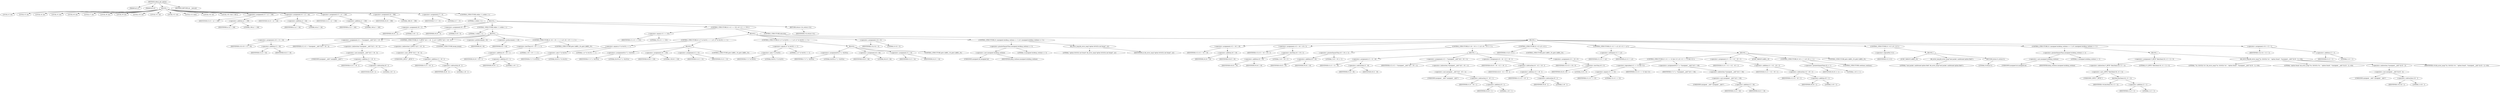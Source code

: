 digraph udhcp_get_option {  
"1000115" [label = "(METHOD,udhcp_get_option)" ]
"1000116" [label = "(PARAM,int a1)" ]
"1000117" [label = "(PARAM,int a2)" ]
"1000118" [label = "(BLOCK,,)" ]
"1000119" [label = "(LOCAL,v2: int)" ]
"1000120" [label = "(LOCAL,v3: int)" ]
"1000121" [label = "(LOCAL,v4: int)" ]
"1000122" [label = "(LOCAL,v5: int)" ]
"1000123" [label = "(LOCAL,v6: int)" ]
"1000124" [label = "(LOCAL,v7: int)" ]
"1000125" [label = "(LOCAL,v8: int)" ]
"1000126" [label = "(LOCAL,v9: int)" ]
"1000127" [label = "(LOCAL,v10: int)" ]
"1000128" [label = "(LOCAL,v11: int)" ]
"1000129" [label = "(LOCAL,v12: int)" ]
"1000130" [label = "(LOCAL,v13: bool)" ]
"1000131" [label = "(LOCAL,v14: int)" ]
"1000132" [label = "(LOCAL,v16: char [ 546 ])" ]
"1000133" [label = "(<operator>.assignment,v3 = a1 + 108)" ]
"1000134" [label = "(IDENTIFIER,v3,v3 = a1 + 108)" ]
"1000135" [label = "(<operator>.addition,a1 + 108)" ]
"1000136" [label = "(IDENTIFIER,a1,a1 + 108)" ]
"1000137" [label = "(LITERAL,108,a1 + 108)" ]
"1000138" [label = "(<operator>.assignment,v4 = a1 + 44)" ]
"1000139" [label = "(IDENTIFIER,v4,v4 = a1 + 44)" ]
"1000140" [label = "(<operator>.addition,a1 + 44)" ]
"1000141" [label = "(IDENTIFIER,a1,a1 + 44)" ]
"1000142" [label = "(LITERAL,44,a1 + 44)" ]
"1000143" [label = "(<operator>.assignment,v5 = a1 + 240)" ]
"1000144" [label = "(IDENTIFIER,v5,v5 = a1 + 240)" ]
"1000145" [label = "(<operator>.addition,a1 + 240)" ]
"1000146" [label = "(IDENTIFIER,a1,a1 + 240)" ]
"1000147" [label = "(LITERAL,240,a1 + 240)" ]
"1000148" [label = "(<operator>.assignment,v6 = 388)" ]
"1000149" [label = "(IDENTIFIER,v6,v6 = 388)" ]
"1000150" [label = "(LITERAL,388,v6 = 388)" ]
"1000151" [label = "(<operator>.assignment,v7 = 0)" ]
"1000152" [label = "(IDENTIFIER,v7,v7 = 0)" ]
"1000153" [label = "(LITERAL,0,v7 = 0)" ]
"1000154" [label = "(CONTROL_STRUCTURE,while ( 2 ),while ( 2 ))" ]
"1000155" [label = "(LITERAL,2,while ( 2 ))" ]
"1000156" [label = "(BLOCK,,)" ]
"1000157" [label = "(<operator>.assignment,v8 = 2)" ]
"1000158" [label = "(IDENTIFIER,v8,v8 = 2)" ]
"1000159" [label = "(LITERAL,2,v8 = 2)" ]
"1000160" [label = "(<operator>.assignment,v9 = 0)" ]
"1000161" [label = "(IDENTIFIER,v9,v9 = 0)" ]
"1000162" [label = "(LITERAL,0,v9 = 0)" ]
"1000163" [label = "(CONTROL_STRUCTURE,while ( 1 ),while ( 1 ))" ]
"1000164" [label = "(LITERAL,1,while ( 1 ))" ]
"1000165" [label = "(BLOCK,,)" ]
"1000166" [label = "(<operator>.assignment,v10 = v5 + v8)" ]
"1000167" [label = "(IDENTIFIER,v10,v10 = v5 + v8)" ]
"1000168" [label = "(<operator>.addition,v5 + v8)" ]
"1000169" [label = "(IDENTIFIER,v5,v5 + v8)" ]
"1000170" [label = "(IDENTIFIER,v8,v5 + v8)" ]
"1000171" [label = "(<operator>.assignment,v11 = *(unsigned __int8 *)(v5 + v8 - 2))" ]
"1000172" [label = "(IDENTIFIER,v11,v11 = *(unsigned __int8 *)(v5 + v8 - 2))" ]
"1000173" [label = "(<operator>.indirection,*(unsigned __int8 *)(v5 + v8 - 2))" ]
"1000174" [label = "(<operator>.cast,(unsigned __int8 *)(v5 + v8 - 2))" ]
"1000175" [label = "(UNKNOWN,unsigned __int8 *,unsigned __int8 *)" ]
"1000176" [label = "(<operator>.addition,v5 + v8 - 2)" ]
"1000177" [label = "(IDENTIFIER,v5,v5 + v8 - 2)" ]
"1000178" [label = "(<operator>.subtraction,v8 - 2)" ]
"1000179" [label = "(IDENTIFIER,v8,v8 - 2)" ]
"1000180" [label = "(LITERAL,2,v8 - 2)" ]
"1000181" [label = "(CONTROL_STRUCTURE,if ( *(_BYTE *)(v5 + v8 - 2) ),if ( *(_BYTE *)(v5 + v8 - 2) ))" ]
"1000182" [label = "(<operator>.indirection,*(_BYTE *)(v5 + v8 - 2))" ]
"1000183" [label = "(<operator>.cast,(_BYTE *)(v5 + v8 - 2))" ]
"1000184" [label = "(UNKNOWN,_BYTE *,_BYTE *)" ]
"1000185" [label = "(<operator>.addition,v5 + v8 - 2)" ]
"1000186" [label = "(IDENTIFIER,v5,v5 + v8 - 2)" ]
"1000187" [label = "(<operator>.subtraction,v8 - 2)" ]
"1000188" [label = "(IDENTIFIER,v8,v8 - 2)" ]
"1000189" [label = "(LITERAL,2,v8 - 2)" ]
"1000190" [label = "(CONTROL_STRUCTURE,break;,break;)" ]
"1000191" [label = "(<operator>.preDecrement,--v9)" ]
"1000192" [label = "(IDENTIFIER,v9,--v9)" ]
"1000193" [label = "(<operator>.preIncrement,++v8)" ]
"1000194" [label = "(IDENTIFIER,v8,++v8)" ]
"1000195" [label = "(CONTROL_STRUCTURE,if ( v6 + v9 + 1 < 2 ),if ( v6 + v9 + 1 < 2 ))" ]
"1000196" [label = "(<operator>.lessThan,v6 + v9 + 1 < 2)" ]
"1000197" [label = "(<operator>.addition,v6 + v9 + 1)" ]
"1000198" [label = "(IDENTIFIER,v6,v6 + v9 + 1)" ]
"1000199" [label = "(<operator>.addition,v9 + 1)" ]
"1000200" [label = "(IDENTIFIER,v9,v9 + 1)" ]
"1000201" [label = "(LITERAL,1,v9 + 1)" ]
"1000202" [label = "(LITERAL,2,v6 + v9 + 1 < 2)" ]
"1000203" [label = "(CONTROL_STRUCTURE,goto LABEL_20;,goto LABEL_20;)" ]
"1000204" [label = "(CONTROL_STRUCTURE,if ( v11 == 255 ),if ( v11 == 255 ))" ]
"1000205" [label = "(<operator>.equals,v11 == 255)" ]
"1000206" [label = "(IDENTIFIER,v11,v11 == 255)" ]
"1000207" [label = "(LITERAL,255,v11 == 255)" ]
"1000208" [label = "(BLOCK,,)" ]
"1000209" [label = "(CONTROL_STRUCTURE,if ( (v7 & 0x101) == 1 ),if ( (v7 & 0x101) == 1 ))" ]
"1000210" [label = "(<operator>.equals,(v7 & 0x101) == 1)" ]
"1000211" [label = "(<operator>.and,v7 & 0x101)" ]
"1000212" [label = "(IDENTIFIER,v7,v7 & 0x101)" ]
"1000213" [label = "(LITERAL,0x101,v7 & 0x101)" ]
"1000214" [label = "(LITERAL,1,(v7 & 0x101) == 1)" ]
"1000215" [label = "(BLOCK,,)" ]
"1000216" [label = "(<operators>.assignmentOr,v7 |= 0x101u)" ]
"1000217" [label = "(IDENTIFIER,v7,v7 |= 0x101u)" ]
"1000218" [label = "(LITERAL,0x101u,v7 |= 0x101u)" ]
"1000219" [label = "(<operator>.assignment,v6 = 128)" ]
"1000220" [label = "(IDENTIFIER,v6,v6 = 128)" ]
"1000221" [label = "(LITERAL,128,v6 = 128)" ]
"1000222" [label = "(<operator>.assignment,v5 = v3)" ]
"1000223" [label = "(IDENTIFIER,v5,v5 = v3)" ]
"1000224" [label = "(IDENTIFIER,v3,v5 = v3)" ]
"1000225" [label = "(CONTROL_STRUCTURE,goto LABEL_19;,goto LABEL_19;)" ]
"1000226" [label = "(CONTROL_STRUCTURE,if ( (v7 & 0x202) == 2 ),if ( (v7 & 0x202) == 2 ))" ]
"1000227" [label = "(<operator>.equals,(v7 & 0x202) == 2)" ]
"1000228" [label = "(<operator>.and,v7 & 0x202)" ]
"1000229" [label = "(IDENTIFIER,v7,v7 & 0x202)" ]
"1000230" [label = "(LITERAL,0x202,v7 & 0x202)" ]
"1000231" [label = "(LITERAL,2,(v7 & 0x202) == 2)" ]
"1000232" [label = "(BLOCK,,)" ]
"1000233" [label = "(<operators>.assignmentOr,v7 |= 0x202u)" ]
"1000234" [label = "(IDENTIFIER,v7,v7 |= 0x202u)" ]
"1000235" [label = "(LITERAL,0x202u,v7 |= 0x202u)" ]
"1000236" [label = "(<operator>.assignment,v6 = 64)" ]
"1000237" [label = "(IDENTIFIER,v6,v6 = 64)" ]
"1000238" [label = "(LITERAL,64,v6 = 64)" ]
"1000239" [label = "(<operator>.assignment,v5 = v4)" ]
"1000240" [label = "(IDENTIFIER,v5,v5 = v4)" ]
"1000241" [label = "(IDENTIFIER,v4,v5 = v4)" ]
"1000242" [label = "(CONTROL_STRUCTURE,goto LABEL_19;,goto LABEL_19;)" ]
"1000243" [label = "(<operator>.assignment,v14 = 0)" ]
"1000244" [label = "(IDENTIFIER,v14,v14 = 0)" ]
"1000245" [label = "(LITERAL,0,v14 = 0)" ]
"1000246" [label = "(CONTROL_STRUCTURE,if ( (unsigned int)dhcp_verbose >= 3 ),if ( (unsigned int)dhcp_verbose >= 3 ))" ]
"1000247" [label = "(<operator>.greaterEqualsThan,(unsigned int)dhcp_verbose >= 3)" ]
"1000248" [label = "(<operator>.cast,(unsigned int)dhcp_verbose)" ]
"1000249" [label = "(UNKNOWN,unsigned int,unsigned int)" ]
"1000250" [label = "(IDENTIFIER,dhcp_verbose,(unsigned int)dhcp_verbose)" ]
"1000251" [label = "(LITERAL,3,(unsigned int)dhcp_verbose >= 3)" ]
"1000252" [label = "(bb_error_msg,bb_error_msg(\"option 0x%02x not found\", a2))" ]
"1000253" [label = "(LITERAL,\"option 0x%02x not found\",bb_error_msg(\"option 0x%02x not found\", a2))" ]
"1000254" [label = "(IDENTIFIER,a2,bb_error_msg(\"option 0x%02x not found\", a2))" ]
"1000255" [label = "(CONTROL_STRUCTURE,else,else)" ]
"1000256" [label = "(BLOCK,,)" ]
"1000257" [label = "(<operator>.assignment,v12 = v6 + v9)" ]
"1000258" [label = "(IDENTIFIER,v12,v12 = v6 + v9)" ]
"1000259" [label = "(<operator>.addition,v6 + v9)" ]
"1000260" [label = "(IDENTIFIER,v6,v6 + v9)" ]
"1000261" [label = "(IDENTIFIER,v9,v6 + v9)" ]
"1000262" [label = "(<operator>.assignment,v13 = v6 + v9 < 2)" ]
"1000263" [label = "(IDENTIFIER,v13,v13 = v6 + v9 < 2)" ]
"1000264" [label = "(<operator>.lessThan,v6 + v9 < 2)" ]
"1000265" [label = "(<operator>.addition,v6 + v9)" ]
"1000266" [label = "(IDENTIFIER,v6,v6 + v9)" ]
"1000267" [label = "(IDENTIFIER,v9,v6 + v9)" ]
"1000268" [label = "(LITERAL,2,v6 + v9 < 2)" ]
"1000269" [label = "(CONTROL_STRUCTURE,if ( v6 + v9 >= 2 ),if ( v6 + v9 >= 2 ))" ]
"1000270" [label = "(<operator>.greaterEqualsThan,v6 + v9 >= 2)" ]
"1000271" [label = "(<operator>.addition,v6 + v9)" ]
"1000272" [label = "(IDENTIFIER,v6,v6 + v9)" ]
"1000273" [label = "(IDENTIFIER,v9,v6 + v9)" ]
"1000274" [label = "(LITERAL,2,v6 + v9 >= 2)" ]
"1000275" [label = "(BLOCK,,)" ]
"1000276" [label = "(<operator>.assignment,v2 = v5 - v9)" ]
"1000277" [label = "(IDENTIFIER,v2,v2 = v5 - v9)" ]
"1000278" [label = "(<operator>.subtraction,v5 - v9)" ]
"1000279" [label = "(IDENTIFIER,v5,v5 - v9)" ]
"1000280" [label = "(IDENTIFIER,v9,v5 - v9)" ]
"1000281" [label = "(<operator>.assignment,v12 = *(unsigned __int8 *)(v5 - v9 + 1))" ]
"1000282" [label = "(IDENTIFIER,v12,v12 = *(unsigned __int8 *)(v5 - v9 + 1))" ]
"1000283" [label = "(<operator>.indirection,*(unsigned __int8 *)(v5 - v9 + 1))" ]
"1000284" [label = "(<operator>.cast,(unsigned __int8 *)(v5 - v9 + 1))" ]
"1000285" [label = "(UNKNOWN,unsigned __int8 *,unsigned __int8 *)" ]
"1000286" [label = "(<operator>.subtraction,v5 - v9 + 1)" ]
"1000287" [label = "(IDENTIFIER,v5,v5 - v9 + 1)" ]
"1000288" [label = "(<operator>.addition,v9 + 1)" ]
"1000289" [label = "(IDENTIFIER,v9,v9 + 1)" ]
"1000290" [label = "(LITERAL,1,v9 + 1)" ]
"1000291" [label = "(<operator>.assignment,v6 = v6 - v12 + v9 - 2)" ]
"1000292" [label = "(IDENTIFIER,v6,v6 = v6 - v12 + v9 - 2)" ]
"1000293" [label = "(<operator>.subtraction,v6 - v12 + v9 - 2)" ]
"1000294" [label = "(IDENTIFIER,v6,v6 - v12 + v9 - 2)" ]
"1000295" [label = "(<operator>.addition,v12 + v9 - 2)" ]
"1000296" [label = "(IDENTIFIER,v12,v12 + v9 - 2)" ]
"1000297" [label = "(<operator>.subtraction,v9 - 2)" ]
"1000298" [label = "(IDENTIFIER,v9,v9 - 2)" ]
"1000299" [label = "(LITERAL,2,v9 - 2)" ]
"1000300" [label = "(<operator>.assignment,v13 = v6 < 0)" ]
"1000301" [label = "(IDENTIFIER,v13,v13 = v6 < 0)" ]
"1000302" [label = "(<operator>.lessThan,v6 < 0)" ]
"1000303" [label = "(IDENTIFIER,v6,v6 < 0)" ]
"1000304" [label = "(LITERAL,0,v6 < 0)" ]
"1000305" [label = "(CONTROL_STRUCTURE,if ( v13 ),if ( v13 ))" ]
"1000306" [label = "(IDENTIFIER,v13,if ( v13 ))" ]
"1000307" [label = "(CONTROL_STRUCTURE,goto LABEL_20;,goto LABEL_20;)" ]
"1000308" [label = "(CONTROL_STRUCTURE,if ( v11 != a2 ),if ( v11 != a2 ))" ]
"1000309" [label = "(<operator>.notEquals,v11 != a2)" ]
"1000310" [label = "(IDENTIFIER,v11,v11 != a2)" ]
"1000311" [label = "(IDENTIFIER,a2,v11 != a2)" ]
"1000312" [label = "(BLOCK,,)" ]
"1000313" [label = "(CONTROL_STRUCTURE,if ( v11 == 52 && v12 ),if ( v11 == 52 && v12 ))" ]
"1000314" [label = "(<operator>.logicalAnd,v11 == 52 && v12)" ]
"1000315" [label = "(<operator>.equals,v11 == 52)" ]
"1000316" [label = "(IDENTIFIER,v11,v11 == 52)" ]
"1000317" [label = "(LITERAL,52,v11 == 52)" ]
"1000318" [label = "(IDENTIFIER,v12,v11 == 52 && v12)" ]
"1000319" [label = "(<operators>.assignmentOr,v7 |= *(unsigned __int8 *)(v5 + v8))" ]
"1000320" [label = "(IDENTIFIER,v7,v7 |= *(unsigned __int8 *)(v5 + v8))" ]
"1000321" [label = "(<operator>.indirection,*(unsigned __int8 *)(v5 + v8))" ]
"1000322" [label = "(<operator>.cast,(unsigned __int8 *)(v5 + v8))" ]
"1000323" [label = "(UNKNOWN,unsigned __int8 *,unsigned __int8 *)" ]
"1000324" [label = "(<operator>.addition,v5 + v8)" ]
"1000325" [label = "(IDENTIFIER,v5,v5 + v8)" ]
"1000326" [label = "(IDENTIFIER,v8,v5 + v8)" ]
"1000327" [label = "(<operator>.assignment,v5 = v5 + v12 - v9 + 2)" ]
"1000328" [label = "(IDENTIFIER,v5,v5 = v5 + v12 - v9 + 2)" ]
"1000329" [label = "(<operator>.addition,v5 + v12 - v9 + 2)" ]
"1000330" [label = "(IDENTIFIER,v5,v5 + v12 - v9 + 2)" ]
"1000331" [label = "(<operator>.subtraction,v12 - v9 + 2)" ]
"1000332" [label = "(IDENTIFIER,v12,v12 - v9 + 2)" ]
"1000333" [label = "(<operator>.addition,v9 + 2)" ]
"1000334" [label = "(IDENTIFIER,v9,v9 + 2)" ]
"1000335" [label = "(LITERAL,2,v9 + 2)" ]
"1000336" [label = "(JUMP_TARGET,LABEL_19)" ]
"1000337" [label = "(CONTROL_STRUCTURE,if ( v6 >= 1 ),if ( v6 >= 1 ))" ]
"1000338" [label = "(<operator>.greaterEqualsThan,v6 >= 1)" ]
"1000339" [label = "(IDENTIFIER,v6,v6 >= 1)" ]
"1000340" [label = "(LITERAL,1,v6 >= 1)" ]
"1000341" [label = "(CONTROL_STRUCTURE,continue;,continue;)" ]
"1000342" [label = "(CONTROL_STRUCTURE,goto LABEL_20;,goto LABEL_20;)" ]
"1000343" [label = "(CONTROL_STRUCTURE,if ( !v12 ),if ( !v12 ))" ]
"1000344" [label = "(<operator>.logicalNot,!v12)" ]
"1000345" [label = "(IDENTIFIER,v12,!v12)" ]
"1000346" [label = "(BLOCK,,)" ]
"1000347" [label = "(JUMP_TARGET,LABEL_20)" ]
"1000348" [label = "(bb_error_msg,bb_error_msg(\"bad packet, malformed option field\"))" ]
"1000349" [label = "(LITERAL,\"bad packet, malformed option field\",bb_error_msg(\"bad packet, malformed option field\"))" ]
"1000350" [label = "(RETURN,return 0;,return 0;)" ]
"1000351" [label = "(LITERAL,0,return 0;)" ]
"1000352" [label = "(CONTROL_STRUCTURE,if ( (unsigned int)dhcp_verbose >= 2 ),if ( (unsigned int)dhcp_verbose >= 2 ))" ]
"1000353" [label = "(<operator>.greaterEqualsThan,(unsigned int)dhcp_verbose >= 2)" ]
"1000354" [label = "(<operator>.cast,(unsigned int)dhcp_verbose)" ]
"1000355" [label = "(UNKNOWN,unsigned int,unsigned int)" ]
"1000356" [label = "(IDENTIFIER,dhcp_verbose,(unsigned int)dhcp_verbose)" ]
"1000357" [label = "(LITERAL,2,(unsigned int)dhcp_verbose >= 2)" ]
"1000358" [label = "(BLOCK,,)" ]
"1000359" [label = "(<operator>.assignment,*(_BYTE *)bin2hex(v16, v2 + 2) = 0)" ]
"1000360" [label = "(<operator>.indirection,*(_BYTE *)bin2hex(v16, v2 + 2))" ]
"1000361" [label = "(<operator>.cast,(_BYTE *)bin2hex(v16, v2 + 2))" ]
"1000362" [label = "(UNKNOWN,_BYTE *,_BYTE *)" ]
"1000363" [label = "(bin2hex,bin2hex(v16, v2 + 2))" ]
"1000364" [label = "(IDENTIFIER,v16,bin2hex(v16, v2 + 2))" ]
"1000365" [label = "(<operator>.addition,v2 + 2)" ]
"1000366" [label = "(IDENTIFIER,v2,v2 + 2)" ]
"1000367" [label = "(LITERAL,2,v2 + 2)" ]
"1000368" [label = "(LITERAL,0,*(_BYTE *)bin2hex(v16, v2 + 2) = 0)" ]
"1000369" [label = "(bb_error_msg,bb_error_msg(\"%s: 0x%02x %s\", \"option found\", *(unsigned __int8 *)(v10 - 2), v16))" ]
"1000370" [label = "(LITERAL,\"%s: 0x%02x %s\",bb_error_msg(\"%s: 0x%02x %s\", \"option found\", *(unsigned __int8 *)(v10 - 2), v16))" ]
"1000371" [label = "(LITERAL,\"option found\",bb_error_msg(\"%s: 0x%02x %s\", \"option found\", *(unsigned __int8 *)(v10 - 2), v16))" ]
"1000372" [label = "(<operator>.indirection,*(unsigned __int8 *)(v10 - 2))" ]
"1000373" [label = "(<operator>.cast,(unsigned __int8 *)(v10 - 2))" ]
"1000374" [label = "(UNKNOWN,unsigned __int8 *,unsigned __int8 *)" ]
"1000375" [label = "(<operator>.subtraction,v10 - 2)" ]
"1000376" [label = "(IDENTIFIER,v10,v10 - 2)" ]
"1000377" [label = "(LITERAL,2,v10 - 2)" ]
"1000378" [label = "(IDENTIFIER,v16,bb_error_msg(\"%s: 0x%02x %s\", \"option found\", *(unsigned __int8 *)(v10 - 2), v16))" ]
"1000379" [label = "(<operator>.assignment,v14 = v2 + 2)" ]
"1000380" [label = "(IDENTIFIER,v14,v14 = v2 + 2)" ]
"1000381" [label = "(<operator>.addition,v2 + 2)" ]
"1000382" [label = "(IDENTIFIER,v2,v2 + 2)" ]
"1000383" [label = "(LITERAL,2,v2 + 2)" ]
"1000384" [label = "(RETURN,return v14;,return v14;)" ]
"1000385" [label = "(IDENTIFIER,v14,return v14;)" ]
"1000386" [label = "(METHOD_RETURN,int __fastcall)" ]
  "1000115" -> "1000116" 
  "1000115" -> "1000117" 
  "1000115" -> "1000118" 
  "1000115" -> "1000386" 
  "1000118" -> "1000119" 
  "1000118" -> "1000120" 
  "1000118" -> "1000121" 
  "1000118" -> "1000122" 
  "1000118" -> "1000123" 
  "1000118" -> "1000124" 
  "1000118" -> "1000125" 
  "1000118" -> "1000126" 
  "1000118" -> "1000127" 
  "1000118" -> "1000128" 
  "1000118" -> "1000129" 
  "1000118" -> "1000130" 
  "1000118" -> "1000131" 
  "1000118" -> "1000132" 
  "1000118" -> "1000133" 
  "1000118" -> "1000138" 
  "1000118" -> "1000143" 
  "1000118" -> "1000148" 
  "1000118" -> "1000151" 
  "1000118" -> "1000154" 
  "1000133" -> "1000134" 
  "1000133" -> "1000135" 
  "1000135" -> "1000136" 
  "1000135" -> "1000137" 
  "1000138" -> "1000139" 
  "1000138" -> "1000140" 
  "1000140" -> "1000141" 
  "1000140" -> "1000142" 
  "1000143" -> "1000144" 
  "1000143" -> "1000145" 
  "1000145" -> "1000146" 
  "1000145" -> "1000147" 
  "1000148" -> "1000149" 
  "1000148" -> "1000150" 
  "1000151" -> "1000152" 
  "1000151" -> "1000153" 
  "1000154" -> "1000155" 
  "1000154" -> "1000156" 
  "1000156" -> "1000157" 
  "1000156" -> "1000160" 
  "1000156" -> "1000163" 
  "1000156" -> "1000204" 
  "1000156" -> "1000384" 
  "1000157" -> "1000158" 
  "1000157" -> "1000159" 
  "1000160" -> "1000161" 
  "1000160" -> "1000162" 
  "1000163" -> "1000164" 
  "1000163" -> "1000165" 
  "1000165" -> "1000166" 
  "1000165" -> "1000171" 
  "1000165" -> "1000181" 
  "1000165" -> "1000191" 
  "1000165" -> "1000193" 
  "1000165" -> "1000195" 
  "1000166" -> "1000167" 
  "1000166" -> "1000168" 
  "1000168" -> "1000169" 
  "1000168" -> "1000170" 
  "1000171" -> "1000172" 
  "1000171" -> "1000173" 
  "1000173" -> "1000174" 
  "1000174" -> "1000175" 
  "1000174" -> "1000176" 
  "1000176" -> "1000177" 
  "1000176" -> "1000178" 
  "1000178" -> "1000179" 
  "1000178" -> "1000180" 
  "1000181" -> "1000182" 
  "1000181" -> "1000190" 
  "1000182" -> "1000183" 
  "1000183" -> "1000184" 
  "1000183" -> "1000185" 
  "1000185" -> "1000186" 
  "1000185" -> "1000187" 
  "1000187" -> "1000188" 
  "1000187" -> "1000189" 
  "1000191" -> "1000192" 
  "1000193" -> "1000194" 
  "1000195" -> "1000196" 
  "1000195" -> "1000203" 
  "1000196" -> "1000197" 
  "1000196" -> "1000202" 
  "1000197" -> "1000198" 
  "1000197" -> "1000199" 
  "1000199" -> "1000200" 
  "1000199" -> "1000201" 
  "1000204" -> "1000205" 
  "1000204" -> "1000208" 
  "1000204" -> "1000255" 
  "1000205" -> "1000206" 
  "1000205" -> "1000207" 
  "1000208" -> "1000209" 
  "1000208" -> "1000226" 
  "1000208" -> "1000243" 
  "1000208" -> "1000246" 
  "1000209" -> "1000210" 
  "1000209" -> "1000215" 
  "1000210" -> "1000211" 
  "1000210" -> "1000214" 
  "1000211" -> "1000212" 
  "1000211" -> "1000213" 
  "1000215" -> "1000216" 
  "1000215" -> "1000219" 
  "1000215" -> "1000222" 
  "1000215" -> "1000225" 
  "1000216" -> "1000217" 
  "1000216" -> "1000218" 
  "1000219" -> "1000220" 
  "1000219" -> "1000221" 
  "1000222" -> "1000223" 
  "1000222" -> "1000224" 
  "1000226" -> "1000227" 
  "1000226" -> "1000232" 
  "1000227" -> "1000228" 
  "1000227" -> "1000231" 
  "1000228" -> "1000229" 
  "1000228" -> "1000230" 
  "1000232" -> "1000233" 
  "1000232" -> "1000236" 
  "1000232" -> "1000239" 
  "1000232" -> "1000242" 
  "1000233" -> "1000234" 
  "1000233" -> "1000235" 
  "1000236" -> "1000237" 
  "1000236" -> "1000238" 
  "1000239" -> "1000240" 
  "1000239" -> "1000241" 
  "1000243" -> "1000244" 
  "1000243" -> "1000245" 
  "1000246" -> "1000247" 
  "1000246" -> "1000252" 
  "1000247" -> "1000248" 
  "1000247" -> "1000251" 
  "1000248" -> "1000249" 
  "1000248" -> "1000250" 
  "1000252" -> "1000253" 
  "1000252" -> "1000254" 
  "1000255" -> "1000256" 
  "1000256" -> "1000257" 
  "1000256" -> "1000262" 
  "1000256" -> "1000269" 
  "1000256" -> "1000305" 
  "1000256" -> "1000308" 
  "1000256" -> "1000343" 
  "1000256" -> "1000352" 
  "1000256" -> "1000379" 
  "1000257" -> "1000258" 
  "1000257" -> "1000259" 
  "1000259" -> "1000260" 
  "1000259" -> "1000261" 
  "1000262" -> "1000263" 
  "1000262" -> "1000264" 
  "1000264" -> "1000265" 
  "1000264" -> "1000268" 
  "1000265" -> "1000266" 
  "1000265" -> "1000267" 
  "1000269" -> "1000270" 
  "1000269" -> "1000275" 
  "1000270" -> "1000271" 
  "1000270" -> "1000274" 
  "1000271" -> "1000272" 
  "1000271" -> "1000273" 
  "1000275" -> "1000276" 
  "1000275" -> "1000281" 
  "1000275" -> "1000291" 
  "1000275" -> "1000300" 
  "1000276" -> "1000277" 
  "1000276" -> "1000278" 
  "1000278" -> "1000279" 
  "1000278" -> "1000280" 
  "1000281" -> "1000282" 
  "1000281" -> "1000283" 
  "1000283" -> "1000284" 
  "1000284" -> "1000285" 
  "1000284" -> "1000286" 
  "1000286" -> "1000287" 
  "1000286" -> "1000288" 
  "1000288" -> "1000289" 
  "1000288" -> "1000290" 
  "1000291" -> "1000292" 
  "1000291" -> "1000293" 
  "1000293" -> "1000294" 
  "1000293" -> "1000295" 
  "1000295" -> "1000296" 
  "1000295" -> "1000297" 
  "1000297" -> "1000298" 
  "1000297" -> "1000299" 
  "1000300" -> "1000301" 
  "1000300" -> "1000302" 
  "1000302" -> "1000303" 
  "1000302" -> "1000304" 
  "1000305" -> "1000306" 
  "1000305" -> "1000307" 
  "1000308" -> "1000309" 
  "1000308" -> "1000312" 
  "1000309" -> "1000310" 
  "1000309" -> "1000311" 
  "1000312" -> "1000313" 
  "1000312" -> "1000327" 
  "1000312" -> "1000336" 
  "1000312" -> "1000337" 
  "1000312" -> "1000342" 
  "1000313" -> "1000314" 
  "1000313" -> "1000319" 
  "1000314" -> "1000315" 
  "1000314" -> "1000318" 
  "1000315" -> "1000316" 
  "1000315" -> "1000317" 
  "1000319" -> "1000320" 
  "1000319" -> "1000321" 
  "1000321" -> "1000322" 
  "1000322" -> "1000323" 
  "1000322" -> "1000324" 
  "1000324" -> "1000325" 
  "1000324" -> "1000326" 
  "1000327" -> "1000328" 
  "1000327" -> "1000329" 
  "1000329" -> "1000330" 
  "1000329" -> "1000331" 
  "1000331" -> "1000332" 
  "1000331" -> "1000333" 
  "1000333" -> "1000334" 
  "1000333" -> "1000335" 
  "1000337" -> "1000338" 
  "1000337" -> "1000341" 
  "1000338" -> "1000339" 
  "1000338" -> "1000340" 
  "1000343" -> "1000344" 
  "1000343" -> "1000346" 
  "1000344" -> "1000345" 
  "1000346" -> "1000347" 
  "1000346" -> "1000348" 
  "1000346" -> "1000350" 
  "1000348" -> "1000349" 
  "1000350" -> "1000351" 
  "1000352" -> "1000353" 
  "1000352" -> "1000358" 
  "1000353" -> "1000354" 
  "1000353" -> "1000357" 
  "1000354" -> "1000355" 
  "1000354" -> "1000356" 
  "1000358" -> "1000359" 
  "1000358" -> "1000369" 
  "1000359" -> "1000360" 
  "1000359" -> "1000368" 
  "1000360" -> "1000361" 
  "1000361" -> "1000362" 
  "1000361" -> "1000363" 
  "1000363" -> "1000364" 
  "1000363" -> "1000365" 
  "1000365" -> "1000366" 
  "1000365" -> "1000367" 
  "1000369" -> "1000370" 
  "1000369" -> "1000371" 
  "1000369" -> "1000372" 
  "1000369" -> "1000378" 
  "1000372" -> "1000373" 
  "1000373" -> "1000374" 
  "1000373" -> "1000375" 
  "1000375" -> "1000376" 
  "1000375" -> "1000377" 
  "1000379" -> "1000380" 
  "1000379" -> "1000381" 
  "1000381" -> "1000382" 
  "1000381" -> "1000383" 
  "1000384" -> "1000385" 
}
